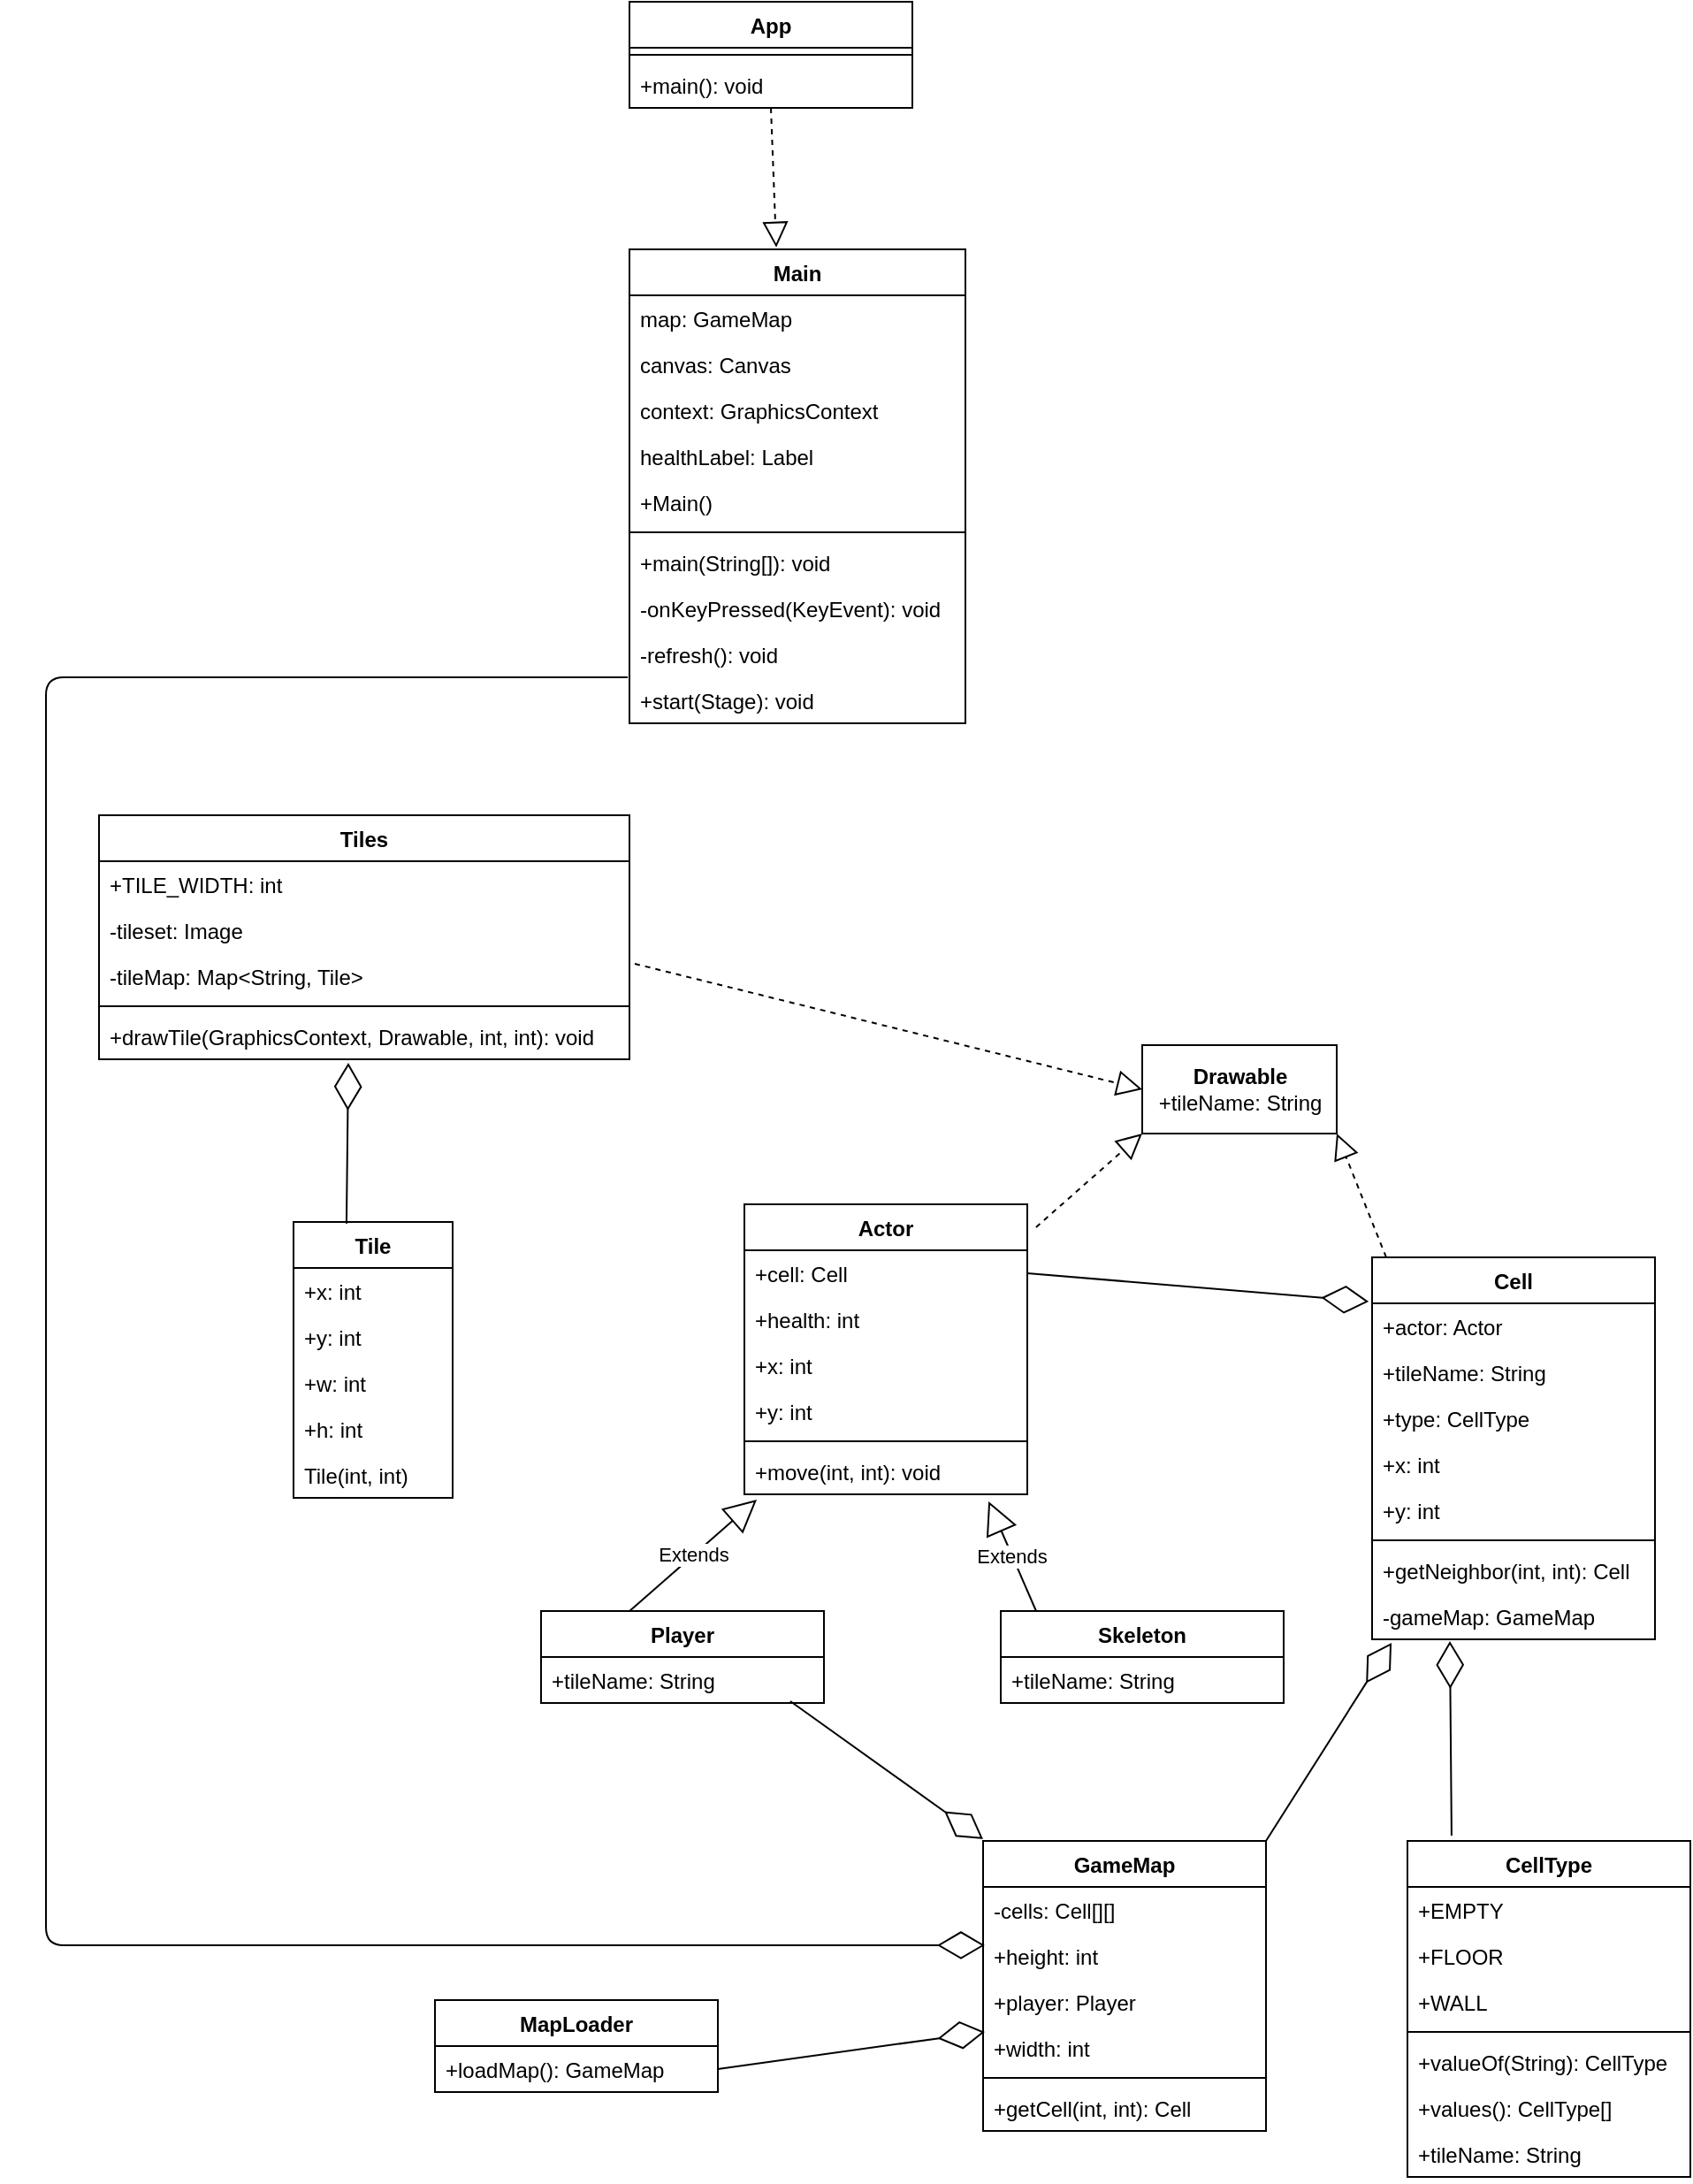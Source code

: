 <mxfile version="14.6.6"><diagram id="a9SOyConFCLOzg7e9dw4" name="Page-1"><mxGraphModel dx="1376" dy="745" grid="1" gridSize="10" guides="1" tooltips="1" connect="1" arrows="1" fold="1" page="1" pageScale="1" pageWidth="850" pageHeight="1100" background="#ffffff" math="0" shadow="0"><root><mxCell id="0"/><mxCell id="1" parent="0"/><mxCell id="HFN_rVoyeaf17xJCeJ0s-6" value="App" style="swimlane;fontStyle=1;align=center;verticalAlign=top;childLayout=stackLayout;horizontal=1;startSize=26;horizontalStack=0;resizeParent=1;resizeParentMax=0;resizeLast=0;collapsible=1;marginBottom=0;" vertex="1" parent="1"><mxGeometry x="360" y="40" width="160" height="60" as="geometry"/></mxCell><mxCell id="HFN_rVoyeaf17xJCeJ0s-8" value="" style="line;strokeWidth=1;fillColor=none;align=left;verticalAlign=middle;spacingTop=-1;spacingLeft=3;spacingRight=3;rotatable=0;labelPosition=right;points=[];portConstraint=eastwest;" vertex="1" parent="HFN_rVoyeaf17xJCeJ0s-6"><mxGeometry y="26" width="160" height="8" as="geometry"/></mxCell><mxCell id="HFN_rVoyeaf17xJCeJ0s-9" value="+main(): void" style="text;strokeColor=none;fillColor=none;align=left;verticalAlign=top;spacingLeft=4;spacingRight=4;overflow=hidden;rotatable=0;points=[[0,0.5],[1,0.5]];portConstraint=eastwest;" vertex="1" parent="HFN_rVoyeaf17xJCeJ0s-6"><mxGeometry y="34" width="160" height="26" as="geometry"/></mxCell><mxCell id="HFN_rVoyeaf17xJCeJ0s-10" value="Main" style="swimlane;fontStyle=1;align=center;verticalAlign=top;childLayout=stackLayout;horizontal=1;startSize=26;horizontalStack=0;resizeParent=1;resizeParentMax=0;resizeLast=0;collapsible=1;marginBottom=0;" vertex="1" parent="1"><mxGeometry x="360" y="180" width="190" height="268" as="geometry"/></mxCell><mxCell id="HFN_rVoyeaf17xJCeJ0s-11" value="map: GameMap" style="text;strokeColor=none;fillColor=none;align=left;verticalAlign=top;spacingLeft=4;spacingRight=4;overflow=hidden;rotatable=0;points=[[0,0.5],[1,0.5]];portConstraint=eastwest;" vertex="1" parent="HFN_rVoyeaf17xJCeJ0s-10"><mxGeometry y="26" width="190" height="26" as="geometry"/></mxCell><mxCell id="HFN_rVoyeaf17xJCeJ0s-15" value="canvas: Canvas" style="text;strokeColor=none;fillColor=none;align=left;verticalAlign=top;spacingLeft=4;spacingRight=4;overflow=hidden;rotatable=0;points=[[0,0.5],[1,0.5]];portConstraint=eastwest;" vertex="1" parent="HFN_rVoyeaf17xJCeJ0s-10"><mxGeometry y="52" width="190" height="26" as="geometry"/></mxCell><mxCell id="HFN_rVoyeaf17xJCeJ0s-16" value="context: GraphicsContext" style="text;strokeColor=none;fillColor=none;align=left;verticalAlign=top;spacingLeft=4;spacingRight=4;overflow=hidden;rotatable=0;points=[[0,0.5],[1,0.5]];portConstraint=eastwest;" vertex="1" parent="HFN_rVoyeaf17xJCeJ0s-10"><mxGeometry y="78" width="190" height="26" as="geometry"/></mxCell><mxCell id="HFN_rVoyeaf17xJCeJ0s-17" value="healthLabel: Label" style="text;strokeColor=none;fillColor=none;align=left;verticalAlign=top;spacingLeft=4;spacingRight=4;overflow=hidden;rotatable=0;points=[[0,0.5],[1,0.5]];portConstraint=eastwest;" vertex="1" parent="HFN_rVoyeaf17xJCeJ0s-10"><mxGeometry y="104" width="190" height="26" as="geometry"/></mxCell><mxCell id="HFN_rVoyeaf17xJCeJ0s-18" value="+Main()" style="text;strokeColor=none;fillColor=none;align=left;verticalAlign=top;spacingLeft=4;spacingRight=4;overflow=hidden;rotatable=0;points=[[0,0.5],[1,0.5]];portConstraint=eastwest;" vertex="1" parent="HFN_rVoyeaf17xJCeJ0s-10"><mxGeometry y="130" width="190" height="26" as="geometry"/></mxCell><mxCell id="HFN_rVoyeaf17xJCeJ0s-12" value="" style="line;strokeWidth=1;fillColor=none;align=left;verticalAlign=middle;spacingTop=-1;spacingLeft=3;spacingRight=3;rotatable=0;labelPosition=right;points=[];portConstraint=eastwest;" vertex="1" parent="HFN_rVoyeaf17xJCeJ0s-10"><mxGeometry y="156" width="190" height="8" as="geometry"/></mxCell><mxCell id="HFN_rVoyeaf17xJCeJ0s-13" value="+main(String[]): void" style="text;strokeColor=none;fillColor=none;align=left;verticalAlign=top;spacingLeft=4;spacingRight=4;overflow=hidden;rotatable=0;points=[[0,0.5],[1,0.5]];portConstraint=eastwest;" vertex="1" parent="HFN_rVoyeaf17xJCeJ0s-10"><mxGeometry y="164" width="190" height="26" as="geometry"/></mxCell><mxCell id="HFN_rVoyeaf17xJCeJ0s-19" value="-onKeyPressed(KeyEvent): void" style="text;strokeColor=none;fillColor=none;align=left;verticalAlign=top;spacingLeft=4;spacingRight=4;overflow=hidden;rotatable=0;points=[[0,0.5],[1,0.5]];portConstraint=eastwest;" vertex="1" parent="HFN_rVoyeaf17xJCeJ0s-10"><mxGeometry y="190" width="190" height="26" as="geometry"/></mxCell><mxCell id="HFN_rVoyeaf17xJCeJ0s-20" value="-refresh(): void" style="text;strokeColor=none;fillColor=none;align=left;verticalAlign=top;spacingLeft=4;spacingRight=4;overflow=hidden;rotatable=0;points=[[0,0.5],[1,0.5]];portConstraint=eastwest;" vertex="1" parent="HFN_rVoyeaf17xJCeJ0s-10"><mxGeometry y="216" width="190" height="26" as="geometry"/></mxCell><mxCell id="HFN_rVoyeaf17xJCeJ0s-21" value="+start(Stage): void" style="text;strokeColor=none;fillColor=none;align=left;verticalAlign=top;spacingLeft=4;spacingRight=4;overflow=hidden;rotatable=0;points=[[0,0.5],[1,0.5]];portConstraint=eastwest;" vertex="1" parent="HFN_rVoyeaf17xJCeJ0s-10"><mxGeometry y="242" width="190" height="26" as="geometry"/></mxCell><mxCell id="HFN_rVoyeaf17xJCeJ0s-22" value="Tiles" style="swimlane;fontStyle=1;align=center;verticalAlign=top;childLayout=stackLayout;horizontal=1;startSize=26;horizontalStack=0;resizeParent=1;resizeParentMax=0;resizeLast=0;collapsible=1;marginBottom=0;" vertex="1" parent="1"><mxGeometry x="60" y="500" width="300" height="138" as="geometry"/></mxCell><mxCell id="HFN_rVoyeaf17xJCeJ0s-23" value="+TILE_WIDTH: int" style="text;strokeColor=none;fillColor=none;align=left;verticalAlign=top;spacingLeft=4;spacingRight=4;overflow=hidden;rotatable=0;points=[[0,0.5],[1,0.5]];portConstraint=eastwest;" vertex="1" parent="HFN_rVoyeaf17xJCeJ0s-22"><mxGeometry y="26" width="300" height="26" as="geometry"/></mxCell><mxCell id="HFN_rVoyeaf17xJCeJ0s-26" value="-tileset: Image" style="text;strokeColor=none;fillColor=none;align=left;verticalAlign=top;spacingLeft=4;spacingRight=4;overflow=hidden;rotatable=0;points=[[0,0.5],[1,0.5]];portConstraint=eastwest;" vertex="1" parent="HFN_rVoyeaf17xJCeJ0s-22"><mxGeometry y="52" width="300" height="26" as="geometry"/></mxCell><mxCell id="HFN_rVoyeaf17xJCeJ0s-27" value="-tileMap: Map&lt;String, Tile&gt;" style="text;strokeColor=none;fillColor=none;align=left;verticalAlign=top;spacingLeft=4;spacingRight=4;overflow=hidden;rotatable=0;points=[[0,0.5],[1,0.5]];portConstraint=eastwest;" vertex="1" parent="HFN_rVoyeaf17xJCeJ0s-22"><mxGeometry y="78" width="300" height="26" as="geometry"/></mxCell><mxCell id="HFN_rVoyeaf17xJCeJ0s-24" value="" style="line;strokeWidth=1;fillColor=none;align=left;verticalAlign=middle;spacingTop=-1;spacingLeft=3;spacingRight=3;rotatable=0;labelPosition=right;points=[];portConstraint=eastwest;" vertex="1" parent="HFN_rVoyeaf17xJCeJ0s-22"><mxGeometry y="104" width="300" height="8" as="geometry"/></mxCell><mxCell id="HFN_rVoyeaf17xJCeJ0s-28" value="+drawTile(GraphicsContext, Drawable, int, int): void" style="text;strokeColor=none;fillColor=none;align=left;verticalAlign=top;spacingLeft=4;spacingRight=4;overflow=hidden;rotatable=0;points=[[0,0.5],[1,0.5]];portConstraint=eastwest;" vertex="1" parent="HFN_rVoyeaf17xJCeJ0s-22"><mxGeometry y="112" width="300" height="26" as="geometry"/></mxCell><mxCell id="HFN_rVoyeaf17xJCeJ0s-29" value="MapLoader" style="swimlane;fontStyle=1;align=center;verticalAlign=top;childLayout=stackLayout;horizontal=1;startSize=26;horizontalStack=0;resizeParent=1;resizeParentMax=0;resizeLast=0;collapsible=1;marginBottom=0;" vertex="1" parent="1"><mxGeometry x="250" y="1170" width="160" height="52" as="geometry"/></mxCell><mxCell id="HFN_rVoyeaf17xJCeJ0s-32" value="+loadMap(): GameMap" style="text;strokeColor=none;fillColor=none;align=left;verticalAlign=top;spacingLeft=4;spacingRight=4;overflow=hidden;rotatable=0;points=[[0,0.5],[1,0.5]];portConstraint=eastwest;" vertex="1" parent="HFN_rVoyeaf17xJCeJ0s-29"><mxGeometry y="26" width="160" height="26" as="geometry"/></mxCell><mxCell id="HFN_rVoyeaf17xJCeJ0s-33" value="Tile" style="swimlane;fontStyle=1;align=center;verticalAlign=top;childLayout=stackLayout;horizontal=1;startSize=26;horizontalStack=0;resizeParent=1;resizeParentMax=0;resizeLast=0;collapsible=1;marginBottom=0;" vertex="1" parent="1"><mxGeometry x="170" y="730" width="90" height="156" as="geometry"/></mxCell><mxCell id="HFN_rVoyeaf17xJCeJ0s-34" value="+x: int" style="text;strokeColor=none;fillColor=none;align=left;verticalAlign=top;spacingLeft=4;spacingRight=4;overflow=hidden;rotatable=0;points=[[0,0.5],[1,0.5]];portConstraint=eastwest;" vertex="1" parent="HFN_rVoyeaf17xJCeJ0s-33"><mxGeometry y="26" width="90" height="26" as="geometry"/></mxCell><mxCell id="HFN_rVoyeaf17xJCeJ0s-37" value="+y: int" style="text;strokeColor=none;fillColor=none;align=left;verticalAlign=top;spacingLeft=4;spacingRight=4;overflow=hidden;rotatable=0;points=[[0,0.5],[1,0.5]];portConstraint=eastwest;" vertex="1" parent="HFN_rVoyeaf17xJCeJ0s-33"><mxGeometry y="52" width="90" height="26" as="geometry"/></mxCell><mxCell id="HFN_rVoyeaf17xJCeJ0s-38" value="+w: int" style="text;strokeColor=none;fillColor=none;align=left;verticalAlign=top;spacingLeft=4;spacingRight=4;overflow=hidden;rotatable=0;points=[[0,0.5],[1,0.5]];portConstraint=eastwest;" vertex="1" parent="HFN_rVoyeaf17xJCeJ0s-33"><mxGeometry y="78" width="90" height="26" as="geometry"/></mxCell><mxCell id="HFN_rVoyeaf17xJCeJ0s-39" value="+h: int" style="text;strokeColor=none;fillColor=none;align=left;verticalAlign=top;spacingLeft=4;spacingRight=4;overflow=hidden;rotatable=0;points=[[0,0.5],[1,0.5]];portConstraint=eastwest;" vertex="1" parent="HFN_rVoyeaf17xJCeJ0s-33"><mxGeometry y="104" width="90" height="26" as="geometry"/></mxCell><mxCell id="HFN_rVoyeaf17xJCeJ0s-36" value="Tile(int, int)" style="text;strokeColor=none;fillColor=none;align=left;verticalAlign=top;spacingLeft=4;spacingRight=4;overflow=hidden;rotatable=0;points=[[0,0.5],[1,0.5]];portConstraint=eastwest;" vertex="1" parent="HFN_rVoyeaf17xJCeJ0s-33"><mxGeometry y="130" width="90" height="26" as="geometry"/></mxCell><mxCell id="HFN_rVoyeaf17xJCeJ0s-40" value="Skeleton" style="swimlane;fontStyle=1;align=center;verticalAlign=top;childLayout=stackLayout;horizontal=1;startSize=26;horizontalStack=0;resizeParent=1;resizeParentMax=0;resizeLast=0;collapsible=1;marginBottom=0;" vertex="1" parent="1"><mxGeometry x="570" y="950" width="160" height="52" as="geometry"/></mxCell><mxCell id="HFN_rVoyeaf17xJCeJ0s-43" value="+tileName: String" style="text;strokeColor=none;fillColor=none;align=left;verticalAlign=top;spacingLeft=4;spacingRight=4;overflow=hidden;rotatable=0;points=[[0,0.5],[1,0.5]];portConstraint=eastwest;" vertex="1" parent="HFN_rVoyeaf17xJCeJ0s-40"><mxGeometry y="26" width="160" height="26" as="geometry"/></mxCell><mxCell id="HFN_rVoyeaf17xJCeJ0s-44" value="Player" style="swimlane;fontStyle=1;align=center;verticalAlign=top;childLayout=stackLayout;horizontal=1;startSize=26;horizontalStack=0;resizeParent=1;resizeParentMax=0;resizeLast=0;collapsible=1;marginBottom=0;" vertex="1" parent="1"><mxGeometry x="310" y="950" width="160" height="52" as="geometry"/></mxCell><mxCell id="HFN_rVoyeaf17xJCeJ0s-47" value="+tileName: String" style="text;strokeColor=none;fillColor=none;align=left;verticalAlign=top;spacingLeft=4;spacingRight=4;overflow=hidden;rotatable=0;points=[[0,0.5],[1,0.5]];portConstraint=eastwest;" vertex="1" parent="HFN_rVoyeaf17xJCeJ0s-44"><mxGeometry y="26" width="160" height="26" as="geometry"/></mxCell><mxCell id="HFN_rVoyeaf17xJCeJ0s-48" value="Actor" style="swimlane;fontStyle=1;align=center;verticalAlign=top;childLayout=stackLayout;horizontal=1;startSize=26;horizontalStack=0;resizeParent=1;resizeParentMax=0;resizeLast=0;collapsible=1;marginBottom=0;" vertex="1" parent="1"><mxGeometry x="425" y="720" width="160" height="164" as="geometry"/></mxCell><mxCell id="HFN_rVoyeaf17xJCeJ0s-51" value="+cell: Cell" style="text;strokeColor=none;fillColor=none;align=left;verticalAlign=top;spacingLeft=4;spacingRight=4;overflow=hidden;rotatable=0;points=[[0,0.5],[1,0.5]];portConstraint=eastwest;" vertex="1" parent="HFN_rVoyeaf17xJCeJ0s-48"><mxGeometry y="26" width="160" height="26" as="geometry"/></mxCell><mxCell id="HFN_rVoyeaf17xJCeJ0s-53" value="+health: int" style="text;strokeColor=none;fillColor=none;align=left;verticalAlign=top;spacingLeft=4;spacingRight=4;overflow=hidden;rotatable=0;points=[[0,0.5],[1,0.5]];portConstraint=eastwest;" vertex="1" parent="HFN_rVoyeaf17xJCeJ0s-48"><mxGeometry y="52" width="160" height="26" as="geometry"/></mxCell><mxCell id="HFN_rVoyeaf17xJCeJ0s-54" value="+x: int" style="text;strokeColor=none;fillColor=none;align=left;verticalAlign=top;spacingLeft=4;spacingRight=4;overflow=hidden;rotatable=0;points=[[0,0.5],[1,0.5]];portConstraint=eastwest;" vertex="1" parent="HFN_rVoyeaf17xJCeJ0s-48"><mxGeometry y="78" width="160" height="26" as="geometry"/></mxCell><mxCell id="HFN_rVoyeaf17xJCeJ0s-55" value="+y: int" style="text;strokeColor=none;fillColor=none;align=left;verticalAlign=top;spacingLeft=4;spacingRight=4;overflow=hidden;rotatable=0;points=[[0,0.5],[1,0.5]];portConstraint=eastwest;" vertex="1" parent="HFN_rVoyeaf17xJCeJ0s-48"><mxGeometry y="104" width="160" height="26" as="geometry"/></mxCell><mxCell id="HFN_rVoyeaf17xJCeJ0s-50" value="" style="line;strokeWidth=1;fillColor=none;align=left;verticalAlign=middle;spacingTop=-1;spacingLeft=3;spacingRight=3;rotatable=0;labelPosition=right;points=[];portConstraint=eastwest;" vertex="1" parent="HFN_rVoyeaf17xJCeJ0s-48"><mxGeometry y="130" width="160" height="8" as="geometry"/></mxCell><mxCell id="HFN_rVoyeaf17xJCeJ0s-52" value="+move(int, int): void" style="text;strokeColor=none;fillColor=none;align=left;verticalAlign=top;spacingLeft=4;spacingRight=4;overflow=hidden;rotatable=0;points=[[0,0.5],[1,0.5]];portConstraint=eastwest;" vertex="1" parent="HFN_rVoyeaf17xJCeJ0s-48"><mxGeometry y="138" width="160" height="26" as="geometry"/></mxCell><mxCell id="HFN_rVoyeaf17xJCeJ0s-56" value="Cell" style="swimlane;fontStyle=1;align=center;verticalAlign=top;childLayout=stackLayout;horizontal=1;startSize=26;horizontalStack=0;resizeParent=1;resizeParentMax=0;resizeLast=0;collapsible=1;marginBottom=0;" vertex="1" parent="1"><mxGeometry x="780" y="750" width="160" height="216" as="geometry"/></mxCell><mxCell id="HFN_rVoyeaf17xJCeJ0s-59" value="+actor: Actor" style="text;strokeColor=none;fillColor=none;align=left;verticalAlign=top;spacingLeft=4;spacingRight=4;overflow=hidden;rotatable=0;points=[[0,0.5],[1,0.5]];portConstraint=eastwest;" vertex="1" parent="HFN_rVoyeaf17xJCeJ0s-56"><mxGeometry y="26" width="160" height="26" as="geometry"/></mxCell><mxCell id="HFN_rVoyeaf17xJCeJ0s-60" value="+tileName: String" style="text;strokeColor=none;fillColor=none;align=left;verticalAlign=top;spacingLeft=4;spacingRight=4;overflow=hidden;rotatable=0;points=[[0,0.5],[1,0.5]];portConstraint=eastwest;" vertex="1" parent="HFN_rVoyeaf17xJCeJ0s-56"><mxGeometry y="52" width="160" height="26" as="geometry"/></mxCell><mxCell id="HFN_rVoyeaf17xJCeJ0s-61" value="+type: CellType" style="text;strokeColor=none;fillColor=none;align=left;verticalAlign=top;spacingLeft=4;spacingRight=4;overflow=hidden;rotatable=0;points=[[0,0.5],[1,0.5]];portConstraint=eastwest;" vertex="1" parent="HFN_rVoyeaf17xJCeJ0s-56"><mxGeometry y="78" width="160" height="26" as="geometry"/></mxCell><mxCell id="HFN_rVoyeaf17xJCeJ0s-62" value="+x: int" style="text;strokeColor=none;fillColor=none;align=left;verticalAlign=top;spacingLeft=4;spacingRight=4;overflow=hidden;rotatable=0;points=[[0,0.5],[1,0.5]];portConstraint=eastwest;" vertex="1" parent="HFN_rVoyeaf17xJCeJ0s-56"><mxGeometry y="104" width="160" height="26" as="geometry"/></mxCell><mxCell id="HFN_rVoyeaf17xJCeJ0s-63" value="+y: int" style="text;strokeColor=none;fillColor=none;align=left;verticalAlign=top;spacingLeft=4;spacingRight=4;overflow=hidden;rotatable=0;points=[[0,0.5],[1,0.5]];portConstraint=eastwest;" vertex="1" parent="HFN_rVoyeaf17xJCeJ0s-56"><mxGeometry y="130" width="160" height="26" as="geometry"/></mxCell><mxCell id="HFN_rVoyeaf17xJCeJ0s-58" value="" style="line;strokeWidth=1;fillColor=none;align=left;verticalAlign=middle;spacingTop=-1;spacingLeft=3;spacingRight=3;rotatable=0;labelPosition=right;points=[];portConstraint=eastwest;" vertex="1" parent="HFN_rVoyeaf17xJCeJ0s-56"><mxGeometry y="156" width="160" height="8" as="geometry"/></mxCell><mxCell id="HFN_rVoyeaf17xJCeJ0s-57" value="+getNeighbor(int, int): Cell" style="text;strokeColor=none;fillColor=none;align=left;verticalAlign=top;spacingLeft=4;spacingRight=4;overflow=hidden;rotatable=0;points=[[0,0.5],[1,0.5]];portConstraint=eastwest;" vertex="1" parent="HFN_rVoyeaf17xJCeJ0s-56"><mxGeometry y="164" width="160" height="26" as="geometry"/></mxCell><mxCell id="HFN_rVoyeaf17xJCeJ0s-64" value="-gameMap: GameMap" style="text;strokeColor=none;fillColor=none;align=left;verticalAlign=top;spacingLeft=4;spacingRight=4;overflow=hidden;rotatable=0;points=[[0,0.5],[1,0.5]];portConstraint=eastwest;" vertex="1" parent="HFN_rVoyeaf17xJCeJ0s-56"><mxGeometry y="190" width="160" height="26" as="geometry"/></mxCell><mxCell id="HFN_rVoyeaf17xJCeJ0s-66" value="GameMap" style="swimlane;fontStyle=1;align=center;verticalAlign=top;childLayout=stackLayout;horizontal=1;startSize=26;horizontalStack=0;resizeParent=1;resizeParentMax=0;resizeLast=0;collapsible=1;marginBottom=0;" vertex="1" parent="1"><mxGeometry x="560" y="1080" width="160" height="164" as="geometry"/></mxCell><mxCell id="HFN_rVoyeaf17xJCeJ0s-67" value="-cells: Cell[][]" style="text;strokeColor=none;fillColor=none;align=left;verticalAlign=top;spacingLeft=4;spacingRight=4;overflow=hidden;rotatable=0;points=[[0,0.5],[1,0.5]];portConstraint=eastwest;" vertex="1" parent="HFN_rVoyeaf17xJCeJ0s-66"><mxGeometry y="26" width="160" height="26" as="geometry"/></mxCell><mxCell id="HFN_rVoyeaf17xJCeJ0s-74" value="+height: int" style="text;strokeColor=none;fillColor=none;align=left;verticalAlign=top;spacingLeft=4;spacingRight=4;overflow=hidden;rotatable=0;points=[[0,0.5],[1,0.5]];portConstraint=eastwest;" vertex="1" parent="HFN_rVoyeaf17xJCeJ0s-66"><mxGeometry y="52" width="160" height="26" as="geometry"/></mxCell><mxCell id="HFN_rVoyeaf17xJCeJ0s-75" value="+player: Player" style="text;strokeColor=none;fillColor=none;align=left;verticalAlign=top;spacingLeft=4;spacingRight=4;overflow=hidden;rotatable=0;points=[[0,0.5],[1,0.5]];portConstraint=eastwest;" vertex="1" parent="HFN_rVoyeaf17xJCeJ0s-66"><mxGeometry y="78" width="160" height="26" as="geometry"/></mxCell><mxCell id="HFN_rVoyeaf17xJCeJ0s-76" value="+width: int" style="text;strokeColor=none;fillColor=none;align=left;verticalAlign=top;spacingLeft=4;spacingRight=4;overflow=hidden;rotatable=0;points=[[0,0.5],[1,0.5]];portConstraint=eastwest;" vertex="1" parent="HFN_rVoyeaf17xJCeJ0s-66"><mxGeometry y="104" width="160" height="26" as="geometry"/></mxCell><mxCell id="HFN_rVoyeaf17xJCeJ0s-68" value="" style="line;strokeWidth=1;fillColor=none;align=left;verticalAlign=middle;spacingTop=-1;spacingLeft=3;spacingRight=3;rotatable=0;labelPosition=right;points=[];portConstraint=eastwest;" vertex="1" parent="HFN_rVoyeaf17xJCeJ0s-66"><mxGeometry y="130" width="160" height="8" as="geometry"/></mxCell><mxCell id="HFN_rVoyeaf17xJCeJ0s-69" value="+getCell(int, int): Cell" style="text;strokeColor=none;fillColor=none;align=left;verticalAlign=top;spacingLeft=4;spacingRight=4;overflow=hidden;rotatable=0;points=[[0,0.5],[1,0.5]];portConstraint=eastwest;" vertex="1" parent="HFN_rVoyeaf17xJCeJ0s-66"><mxGeometry y="138" width="160" height="26" as="geometry"/></mxCell><mxCell id="HFN_rVoyeaf17xJCeJ0s-77" value="CellType" style="swimlane;fontStyle=1;align=center;verticalAlign=top;childLayout=stackLayout;horizontal=1;startSize=26;horizontalStack=0;resizeParent=1;resizeParentMax=0;resizeLast=0;collapsible=1;marginBottom=0;" vertex="1" parent="1"><mxGeometry x="800" y="1080" width="160" height="190" as="geometry"/></mxCell><mxCell id="HFN_rVoyeaf17xJCeJ0s-78" value="+EMPTY" style="text;strokeColor=none;fillColor=none;align=left;verticalAlign=top;spacingLeft=4;spacingRight=4;overflow=hidden;rotatable=0;points=[[0,0.5],[1,0.5]];portConstraint=eastwest;" vertex="1" parent="HFN_rVoyeaf17xJCeJ0s-77"><mxGeometry y="26" width="160" height="26" as="geometry"/></mxCell><mxCell id="HFN_rVoyeaf17xJCeJ0s-81" value="+FLOOR" style="text;strokeColor=none;fillColor=none;align=left;verticalAlign=top;spacingLeft=4;spacingRight=4;overflow=hidden;rotatable=0;points=[[0,0.5],[1,0.5]];portConstraint=eastwest;" vertex="1" parent="HFN_rVoyeaf17xJCeJ0s-77"><mxGeometry y="52" width="160" height="26" as="geometry"/></mxCell><mxCell id="HFN_rVoyeaf17xJCeJ0s-82" value="+WALL" style="text;strokeColor=none;fillColor=none;align=left;verticalAlign=top;spacingLeft=4;spacingRight=4;overflow=hidden;rotatable=0;points=[[0,0.5],[1,0.5]];portConstraint=eastwest;" vertex="1" parent="HFN_rVoyeaf17xJCeJ0s-77"><mxGeometry y="78" width="160" height="26" as="geometry"/></mxCell><mxCell id="HFN_rVoyeaf17xJCeJ0s-79" value="" style="line;strokeWidth=1;fillColor=none;align=left;verticalAlign=middle;spacingTop=-1;spacingLeft=3;spacingRight=3;rotatable=0;labelPosition=right;points=[];portConstraint=eastwest;" vertex="1" parent="HFN_rVoyeaf17xJCeJ0s-77"><mxGeometry y="104" width="160" height="8" as="geometry"/></mxCell><mxCell id="HFN_rVoyeaf17xJCeJ0s-80" value="+valueOf(String): CellType" style="text;strokeColor=none;fillColor=none;align=left;verticalAlign=top;spacingLeft=4;spacingRight=4;overflow=hidden;rotatable=0;points=[[0,0.5],[1,0.5]];portConstraint=eastwest;" vertex="1" parent="HFN_rVoyeaf17xJCeJ0s-77"><mxGeometry y="112" width="160" height="26" as="geometry"/></mxCell><mxCell id="HFN_rVoyeaf17xJCeJ0s-83" value="+values(): CellType[]" style="text;strokeColor=none;fillColor=none;align=left;verticalAlign=top;spacingLeft=4;spacingRight=4;overflow=hidden;rotatable=0;points=[[0,0.5],[1,0.5]];portConstraint=eastwest;" vertex="1" parent="HFN_rVoyeaf17xJCeJ0s-77"><mxGeometry y="138" width="160" height="26" as="geometry"/></mxCell><mxCell id="HFN_rVoyeaf17xJCeJ0s-84" value="+tileName: String" style="text;strokeColor=none;fillColor=none;align=left;verticalAlign=top;spacingLeft=4;spacingRight=4;overflow=hidden;rotatable=0;points=[[0,0.5],[1,0.5]];portConstraint=eastwest;" vertex="1" parent="HFN_rVoyeaf17xJCeJ0s-77"><mxGeometry y="164" width="160" height="26" as="geometry"/></mxCell><mxCell id="HFN_rVoyeaf17xJCeJ0s-89" value="&lt;div&gt;&lt;b&gt;Drawable&lt;/b&gt;&lt;/div&gt;&lt;div&gt;+tileName: String&lt;br&gt;&lt;b&gt;&lt;/b&gt;&lt;/div&gt;" style="html=1;" vertex="1" parent="1"><mxGeometry x="650" y="630" width="110" height="50" as="geometry"/></mxCell><mxCell id="HFN_rVoyeaf17xJCeJ0s-90" value="" style="endArrow=block;dashed=1;endFill=0;endSize=12;html=1;exitX=0.5;exitY=1;exitDx=0;exitDy=0;entryX=0.437;entryY=-0.004;entryDx=0;entryDy=0;entryPerimeter=0;" edge="1" parent="1" source="HFN_rVoyeaf17xJCeJ0s-6" target="HFN_rVoyeaf17xJCeJ0s-10"><mxGeometry width="160" relative="1" as="geometry"><mxPoint x="540" y="350" as="sourcePoint"/><mxPoint x="700" y="350" as="targetPoint"/></mxGeometry></mxCell><mxCell id="HFN_rVoyeaf17xJCeJ0s-91" value="Extends" style="endArrow=block;endSize=16;endFill=0;html=1;exitX=0.313;exitY=0;exitDx=0;exitDy=0;exitPerimeter=0;entryX=0.044;entryY=1.115;entryDx=0;entryDy=0;entryPerimeter=0;" edge="1" parent="1" source="HFN_rVoyeaf17xJCeJ0s-44" target="HFN_rVoyeaf17xJCeJ0s-52"><mxGeometry width="160" relative="1" as="geometry"><mxPoint x="540" y="750" as="sourcePoint"/><mxPoint x="700" y="750" as="targetPoint"/></mxGeometry></mxCell><mxCell id="HFN_rVoyeaf17xJCeJ0s-92" value="Extends" style="endArrow=block;endSize=16;endFill=0;html=1;exitX=0.125;exitY=0;exitDx=0;exitDy=0;exitPerimeter=0;entryX=0.863;entryY=1.154;entryDx=0;entryDy=0;entryPerimeter=0;" edge="1" parent="1" source="HFN_rVoyeaf17xJCeJ0s-40" target="HFN_rVoyeaf17xJCeJ0s-52"><mxGeometry width="160" relative="1" as="geometry"><mxPoint x="370.08" y="960" as="sourcePoint"/><mxPoint x="550" y="890" as="targetPoint"/></mxGeometry></mxCell><mxCell id="HFN_rVoyeaf17xJCeJ0s-93" value="" style="endArrow=diamondThin;endFill=0;endSize=24;html=1;exitX=0.881;exitY=0.962;exitDx=0;exitDy=0;exitPerimeter=0;" edge="1" parent="1" source="HFN_rVoyeaf17xJCeJ0s-47"><mxGeometry width="160" relative="1" as="geometry"><mxPoint x="660" y="630" as="sourcePoint"/><mxPoint x="560" y="1079" as="targetPoint"/></mxGeometry></mxCell><mxCell id="HFN_rVoyeaf17xJCeJ0s-94" value="" style="endArrow=diamondThin;endFill=0;endSize=24;html=1;exitX=0.333;exitY=0.006;exitDx=0;exitDy=0;exitPerimeter=0;entryX=0.47;entryY=1.077;entryDx=0;entryDy=0;entryPerimeter=0;" edge="1" parent="1" source="HFN_rVoyeaf17xJCeJ0s-33" target="HFN_rVoyeaf17xJCeJ0s-28"><mxGeometry width="160" relative="1" as="geometry"><mxPoint x="460.96" y="1011.012" as="sourcePoint"/><mxPoint x="570" y="1089" as="targetPoint"/></mxGeometry></mxCell><mxCell id="HFN_rVoyeaf17xJCeJ0s-95" value="" style="endArrow=diamondThin;endFill=0;endSize=24;html=1;exitX=1;exitY=0.5;exitDx=0;exitDy=0;entryX=-0.012;entryY=-0.038;entryDx=0;entryDy=0;entryPerimeter=0;" edge="1" parent="1" source="HFN_rVoyeaf17xJCeJ0s-51" target="HFN_rVoyeaf17xJCeJ0s-59"><mxGeometry width="160" relative="1" as="geometry"><mxPoint x="460.96" y="1011.012" as="sourcePoint"/><mxPoint x="570" y="1089" as="targetPoint"/></mxGeometry></mxCell><mxCell id="HFN_rVoyeaf17xJCeJ0s-96" value="" style="endArrow=diamondThin;endFill=0;endSize=24;html=1;exitX=1;exitY=0;exitDx=0;exitDy=0;entryX=0.069;entryY=1.077;entryDx=0;entryDy=0;entryPerimeter=0;" edge="1" parent="1" source="HFN_rVoyeaf17xJCeJ0s-66" target="HFN_rVoyeaf17xJCeJ0s-64"><mxGeometry width="160" relative="1" as="geometry"><mxPoint x="595" y="769" as="sourcePoint"/><mxPoint x="788.08" y="785.012" as="targetPoint"/></mxGeometry></mxCell><mxCell id="HFN_rVoyeaf17xJCeJ0s-97" value="" style="endArrow=diamondThin;endFill=0;endSize=24;html=1;exitX=0.156;exitY=-0.016;exitDx=0;exitDy=0;entryX=0.275;entryY=1.038;entryDx=0;entryDy=0;entryPerimeter=0;exitPerimeter=0;" edge="1" parent="1" source="HFN_rVoyeaf17xJCeJ0s-77" target="HFN_rVoyeaf17xJCeJ0s-64"><mxGeometry width="160" relative="1" as="geometry"><mxPoint x="730" y="1090" as="sourcePoint"/><mxPoint x="801.04" y="978.002" as="targetPoint"/></mxGeometry></mxCell><mxCell id="HFN_rVoyeaf17xJCeJ0s-98" value="" style="endArrow=diamondThin;endFill=0;endSize=24;html=1;exitX=-0.005;exitY=0;exitDx=0;exitDy=0;entryX=0.006;entryY=0.269;entryDx=0;entryDy=0;entryPerimeter=0;exitPerimeter=0;" edge="1" parent="1" source="HFN_rVoyeaf17xJCeJ0s-21" target="HFN_rVoyeaf17xJCeJ0s-74"><mxGeometry width="160" relative="1" as="geometry"><mxPoint x="595" y="769" as="sourcePoint"/><mxPoint x="788.08" y="785.012" as="targetPoint"/><Array as="points"><mxPoint x="30" y="422"/><mxPoint x="30" y="1139"/></Array></mxGeometry></mxCell><mxCell id="HFN_rVoyeaf17xJCeJ0s-99" value="" style="endArrow=diamondThin;endFill=0;endSize=24;html=1;entryX=0.006;entryY=0.154;entryDx=0;entryDy=0;entryPerimeter=0;exitX=1;exitY=0.5;exitDx=0;exitDy=0;" edge="1" parent="1" source="HFN_rVoyeaf17xJCeJ0s-32" target="HFN_rVoyeaf17xJCeJ0s-76"><mxGeometry width="160" relative="1" as="geometry"><mxPoint x="750" y="640" as="sourcePoint"/><mxPoint x="788.08" y="785.012" as="targetPoint"/></mxGeometry></mxCell><mxCell id="HFN_rVoyeaf17xJCeJ0s-101" value="" style="endArrow=block;dashed=1;endFill=0;endSize=12;html=1;exitX=1.031;exitY=0.079;exitDx=0;exitDy=0;exitPerimeter=0;entryX=0;entryY=1;entryDx=0;entryDy=0;" edge="1" parent="1" source="HFN_rVoyeaf17xJCeJ0s-48" target="HFN_rVoyeaf17xJCeJ0s-89"><mxGeometry width="160" relative="1" as="geometry"><mxPoint x="580.08" y="1256.99" as="sourcePoint"/><mxPoint x="532.5" y="1290" as="targetPoint"/></mxGeometry></mxCell><mxCell id="HFN_rVoyeaf17xJCeJ0s-102" value="" style="endArrow=block;dashed=1;endFill=0;endSize=12;html=1;exitX=0.05;exitY=0;exitDx=0;exitDy=0;exitPerimeter=0;entryX=1;entryY=1;entryDx=0;entryDy=0;" edge="1" parent="1" source="HFN_rVoyeaf17xJCeJ0s-56" target="HFN_rVoyeaf17xJCeJ0s-89"><mxGeometry width="160" relative="1" as="geometry"><mxPoint x="599.96" y="742.956" as="sourcePoint"/><mxPoint x="660" y="690" as="targetPoint"/></mxGeometry></mxCell><mxCell id="HFN_rVoyeaf17xJCeJ0s-103" value="" style="endArrow=block;dashed=1;endFill=0;endSize=12;html=1;exitX=1.01;exitY=0.231;exitDx=0;exitDy=0;exitPerimeter=0;entryX=0;entryY=0.5;entryDx=0;entryDy=0;" edge="1" parent="1" source="HFN_rVoyeaf17xJCeJ0s-27" target="HFN_rVoyeaf17xJCeJ0s-89"><mxGeometry width="160" relative="1" as="geometry"><mxPoint x="540" y="700" as="sourcePoint"/><mxPoint x="700" y="700" as="targetPoint"/></mxGeometry></mxCell></root></mxGraphModel></diagram></mxfile>